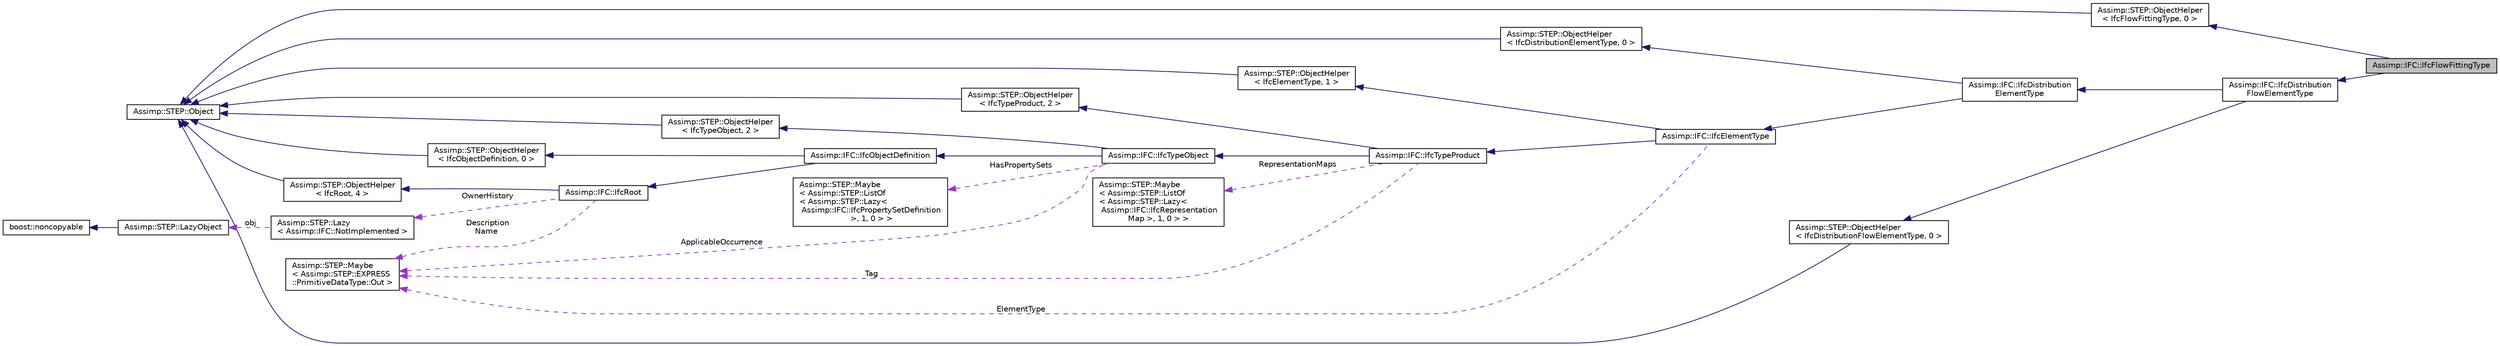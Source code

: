 digraph "Assimp::IFC::IfcFlowFittingType"
{
  edge [fontname="Helvetica",fontsize="10",labelfontname="Helvetica",labelfontsize="10"];
  node [fontname="Helvetica",fontsize="10",shape=record];
  rankdir="LR";
  Node1 [label="Assimp::IFC::IfcFlowFittingType",height=0.2,width=0.4,color="black", fillcolor="grey75", style="filled", fontcolor="black"];
  Node2 -> Node1 [dir="back",color="midnightblue",fontsize="10",style="solid"];
  Node2 [label="Assimp::IFC::IfcDistribution\lFlowElementType",height=0.2,width=0.4,color="black", fillcolor="white", style="filled",URL="$struct_assimp_1_1_i_f_c_1_1_ifc_distribution_flow_element_type.html"];
  Node3 -> Node2 [dir="back",color="midnightblue",fontsize="10",style="solid"];
  Node3 [label="Assimp::IFC::IfcDistribution\lElementType",height=0.2,width=0.4,color="black", fillcolor="white", style="filled",URL="$struct_assimp_1_1_i_f_c_1_1_ifc_distribution_element_type.html"];
  Node4 -> Node3 [dir="back",color="midnightblue",fontsize="10",style="solid"];
  Node4 [label="Assimp::IFC::IfcElementType",height=0.2,width=0.4,color="black", fillcolor="white", style="filled",URL="$struct_assimp_1_1_i_f_c_1_1_ifc_element_type.html"];
  Node5 -> Node4 [dir="back",color="midnightblue",fontsize="10",style="solid"];
  Node5 [label="Assimp::IFC::IfcTypeProduct",height=0.2,width=0.4,color="black", fillcolor="white", style="filled",URL="$struct_assimp_1_1_i_f_c_1_1_ifc_type_product.html"];
  Node6 -> Node5 [dir="back",color="midnightblue",fontsize="10",style="solid"];
  Node6 [label="Assimp::IFC::IfcTypeObject",height=0.2,width=0.4,color="black", fillcolor="white", style="filled",URL="$struct_assimp_1_1_i_f_c_1_1_ifc_type_object.html"];
  Node7 -> Node6 [dir="back",color="midnightblue",fontsize="10",style="solid"];
  Node7 [label="Assimp::IFC::IfcObjectDefinition",height=0.2,width=0.4,color="black", fillcolor="white", style="filled",URL="$struct_assimp_1_1_i_f_c_1_1_ifc_object_definition.html"];
  Node8 -> Node7 [dir="back",color="midnightblue",fontsize="10",style="solid"];
  Node8 [label="Assimp::IFC::IfcRoot",height=0.2,width=0.4,color="black", fillcolor="white", style="filled",URL="$struct_assimp_1_1_i_f_c_1_1_ifc_root.html"];
  Node9 -> Node8 [dir="back",color="midnightblue",fontsize="10",style="solid"];
  Node9 [label="Assimp::STEP::ObjectHelper\l\< IfcRoot, 4 \>",height=0.2,width=0.4,color="black", fillcolor="white", style="filled",URL="$struct_assimp_1_1_s_t_e_p_1_1_object_helper.html"];
  Node10 -> Node9 [dir="back",color="midnightblue",fontsize="10",style="solid"];
  Node10 [label="Assimp::STEP::Object",height=0.2,width=0.4,color="black", fillcolor="white", style="filled",URL="$class_assimp_1_1_s_t_e_p_1_1_object.html"];
  Node11 -> Node8 [dir="back",color="darkorchid3",fontsize="10",style="dashed",label=" Description\nName" ];
  Node11 [label="Assimp::STEP::Maybe\l\< Assimp::STEP::EXPRESS\l::PrimitiveDataType::Out \>",height=0.2,width=0.4,color="black", fillcolor="white", style="filled",URL="$struct_assimp_1_1_s_t_e_p_1_1_maybe.html"];
  Node12 -> Node8 [dir="back",color="darkorchid3",fontsize="10",style="dashed",label=" OwnerHistory" ];
  Node12 [label="Assimp::STEP::Lazy\l\< Assimp::IFC::NotImplemented \>",height=0.2,width=0.4,color="black", fillcolor="white", style="filled",URL="$struct_assimp_1_1_s_t_e_p_1_1_lazy.html"];
  Node13 -> Node12 [dir="back",color="darkorchid3",fontsize="10",style="dashed",label=" obj" ];
  Node13 [label="Assimp::STEP::LazyObject",height=0.2,width=0.4,color="black", fillcolor="white", style="filled",URL="$class_assimp_1_1_s_t_e_p_1_1_lazy_object.html"];
  Node14 -> Node13 [dir="back",color="midnightblue",fontsize="10",style="solid"];
  Node14 [label="boost::noncopyable",height=0.2,width=0.4,color="black", fillcolor="white", style="filled",URL="$classboost_1_1noncopyable___1_1noncopyable.html"];
  Node15 -> Node7 [dir="back",color="midnightblue",fontsize="10",style="solid"];
  Node15 [label="Assimp::STEP::ObjectHelper\l\< IfcObjectDefinition, 0 \>",height=0.2,width=0.4,color="black", fillcolor="white", style="filled",URL="$struct_assimp_1_1_s_t_e_p_1_1_object_helper.html"];
  Node10 -> Node15 [dir="back",color="midnightblue",fontsize="10",style="solid"];
  Node16 -> Node6 [dir="back",color="midnightblue",fontsize="10",style="solid"];
  Node16 [label="Assimp::STEP::ObjectHelper\l\< IfcTypeObject, 2 \>",height=0.2,width=0.4,color="black", fillcolor="white", style="filled",URL="$struct_assimp_1_1_s_t_e_p_1_1_object_helper.html"];
  Node10 -> Node16 [dir="back",color="midnightblue",fontsize="10",style="solid"];
  Node17 -> Node6 [dir="back",color="darkorchid3",fontsize="10",style="dashed",label=" HasPropertySets" ];
  Node17 [label="Assimp::STEP::Maybe\l\< Assimp::STEP::ListOf\l\< Assimp::STEP::Lazy\<\l Assimp::IFC::IfcPropertySetDefinition\l \>, 1, 0 \> \>",height=0.2,width=0.4,color="black", fillcolor="white", style="filled",URL="$struct_assimp_1_1_s_t_e_p_1_1_maybe.html"];
  Node11 -> Node6 [dir="back",color="darkorchid3",fontsize="10",style="dashed",label=" ApplicableOccurrence" ];
  Node18 -> Node5 [dir="back",color="midnightblue",fontsize="10",style="solid"];
  Node18 [label="Assimp::STEP::ObjectHelper\l\< IfcTypeProduct, 2 \>",height=0.2,width=0.4,color="black", fillcolor="white", style="filled",URL="$struct_assimp_1_1_s_t_e_p_1_1_object_helper.html"];
  Node10 -> Node18 [dir="back",color="midnightblue",fontsize="10",style="solid"];
  Node19 -> Node5 [dir="back",color="darkorchid3",fontsize="10",style="dashed",label=" RepresentationMaps" ];
  Node19 [label="Assimp::STEP::Maybe\l\< Assimp::STEP::ListOf\l\< Assimp::STEP::Lazy\<\l Assimp::IFC::IfcRepresentation\lMap \>, 1, 0 \> \>",height=0.2,width=0.4,color="black", fillcolor="white", style="filled",URL="$struct_assimp_1_1_s_t_e_p_1_1_maybe.html"];
  Node11 -> Node5 [dir="back",color="darkorchid3",fontsize="10",style="dashed",label=" Tag" ];
  Node20 -> Node4 [dir="back",color="midnightblue",fontsize="10",style="solid"];
  Node20 [label="Assimp::STEP::ObjectHelper\l\< IfcElementType, 1 \>",height=0.2,width=0.4,color="black", fillcolor="white", style="filled",URL="$struct_assimp_1_1_s_t_e_p_1_1_object_helper.html"];
  Node10 -> Node20 [dir="back",color="midnightblue",fontsize="10",style="solid"];
  Node11 -> Node4 [dir="back",color="darkorchid3",fontsize="10",style="dashed",label=" ElementType" ];
  Node21 -> Node3 [dir="back",color="midnightblue",fontsize="10",style="solid"];
  Node21 [label="Assimp::STEP::ObjectHelper\l\< IfcDistributionElementType, 0 \>",height=0.2,width=0.4,color="black", fillcolor="white", style="filled",URL="$struct_assimp_1_1_s_t_e_p_1_1_object_helper.html"];
  Node10 -> Node21 [dir="back",color="midnightblue",fontsize="10",style="solid"];
  Node22 -> Node2 [dir="back",color="midnightblue",fontsize="10",style="solid"];
  Node22 [label="Assimp::STEP::ObjectHelper\l\< IfcDistributionFlowElementType, 0 \>",height=0.2,width=0.4,color="black", fillcolor="white", style="filled",URL="$struct_assimp_1_1_s_t_e_p_1_1_object_helper.html"];
  Node10 -> Node22 [dir="back",color="midnightblue",fontsize="10",style="solid"];
  Node23 -> Node1 [dir="back",color="midnightblue",fontsize="10",style="solid"];
  Node23 [label="Assimp::STEP::ObjectHelper\l\< IfcFlowFittingType, 0 \>",height=0.2,width=0.4,color="black", fillcolor="white", style="filled",URL="$struct_assimp_1_1_s_t_e_p_1_1_object_helper.html"];
  Node10 -> Node23 [dir="back",color="midnightblue",fontsize="10",style="solid"];
}
